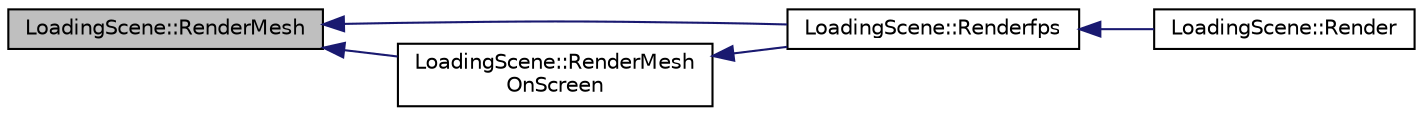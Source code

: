 digraph "LoadingScene::RenderMesh"
{
  bgcolor="transparent";
  edge [fontname="Helvetica",fontsize="10",labelfontname="Helvetica",labelfontsize="10"];
  node [fontname="Helvetica",fontsize="10",shape=record];
  rankdir="LR";
  Node1 [label="LoadingScene::RenderMesh",height=0.2,width=0.4,color="black", fillcolor="grey75", style="filled", fontcolor="black"];
  Node1 -> Node2 [dir="back",color="midnightblue",fontsize="10",style="solid",fontname="Helvetica"];
  Node2 [label="LoadingScene::Renderfps",height=0.2,width=0.4,color="black",URL="$classLoadingScene.html#a35ba516ca75c80353cd958f6393b4ef7"];
  Node2 -> Node3 [dir="back",color="midnightblue",fontsize="10",style="solid",fontname="Helvetica"];
  Node3 [label="LoadingScene::Render",height=0.2,width=0.4,color="black",URL="$classLoadingScene.html#a20d69f97ec73d55519a3481f32dd804b"];
  Node1 -> Node4 [dir="back",color="midnightblue",fontsize="10",style="solid",fontname="Helvetica"];
  Node4 [label="LoadingScene::RenderMesh\lOnScreen",height=0.2,width=0.4,color="black",URL="$classLoadingScene.html#ac183e240781b77c43cdf4c490f5358e8"];
  Node4 -> Node2 [dir="back",color="midnightblue",fontsize="10",style="solid",fontname="Helvetica"];
}
